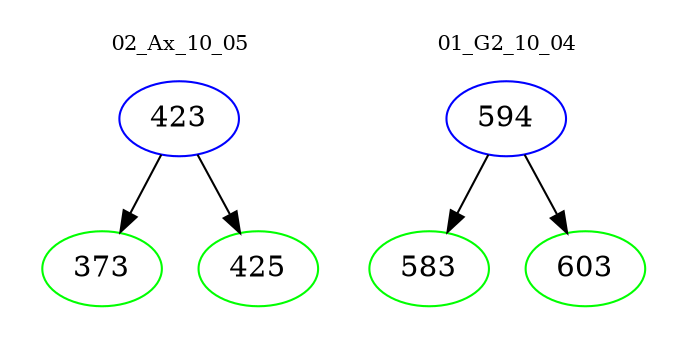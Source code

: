 digraph{
subgraph cluster_0 {
color = white
label = "02_Ax_10_05";
fontsize=10;
T0_423 [label="423", color="blue"]
T0_423 -> T0_373 [color="black"]
T0_373 [label="373", color="green"]
T0_423 -> T0_425 [color="black"]
T0_425 [label="425", color="green"]
}
subgraph cluster_1 {
color = white
label = "01_G2_10_04";
fontsize=10;
T1_594 [label="594", color="blue"]
T1_594 -> T1_583 [color="black"]
T1_583 [label="583", color="green"]
T1_594 -> T1_603 [color="black"]
T1_603 [label="603", color="green"]
}
}
